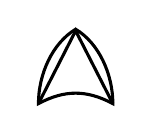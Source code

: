 \definecolor{cffffff}{RGB}{255,255,255}


\begin{tikzpicture}[y=0.80pt,x=0.80pt,yscale=-1, inner sep=0pt, outer sep=0pt]
  \path[draw=black,fill=cffffff,line width=1.120pt] (0.7,34.3) .. controls
    (12.6,28.0) and (22.4,28.0) .. (34.3,34.3) .. controls
    (34.3,21.0) and (28.0,7.0) .. (17.5,0.7) .. controls
    (7.0,7.0) and (0.7,21.0) .. (0.7,34.3) -- cycle;
  \path[draw=black,fill opacity=0.000,line width=1.120pt] (0.7,34.3) --
    (17.5,1.4) -- (34.3,34.3);

\end{tikzpicture}
